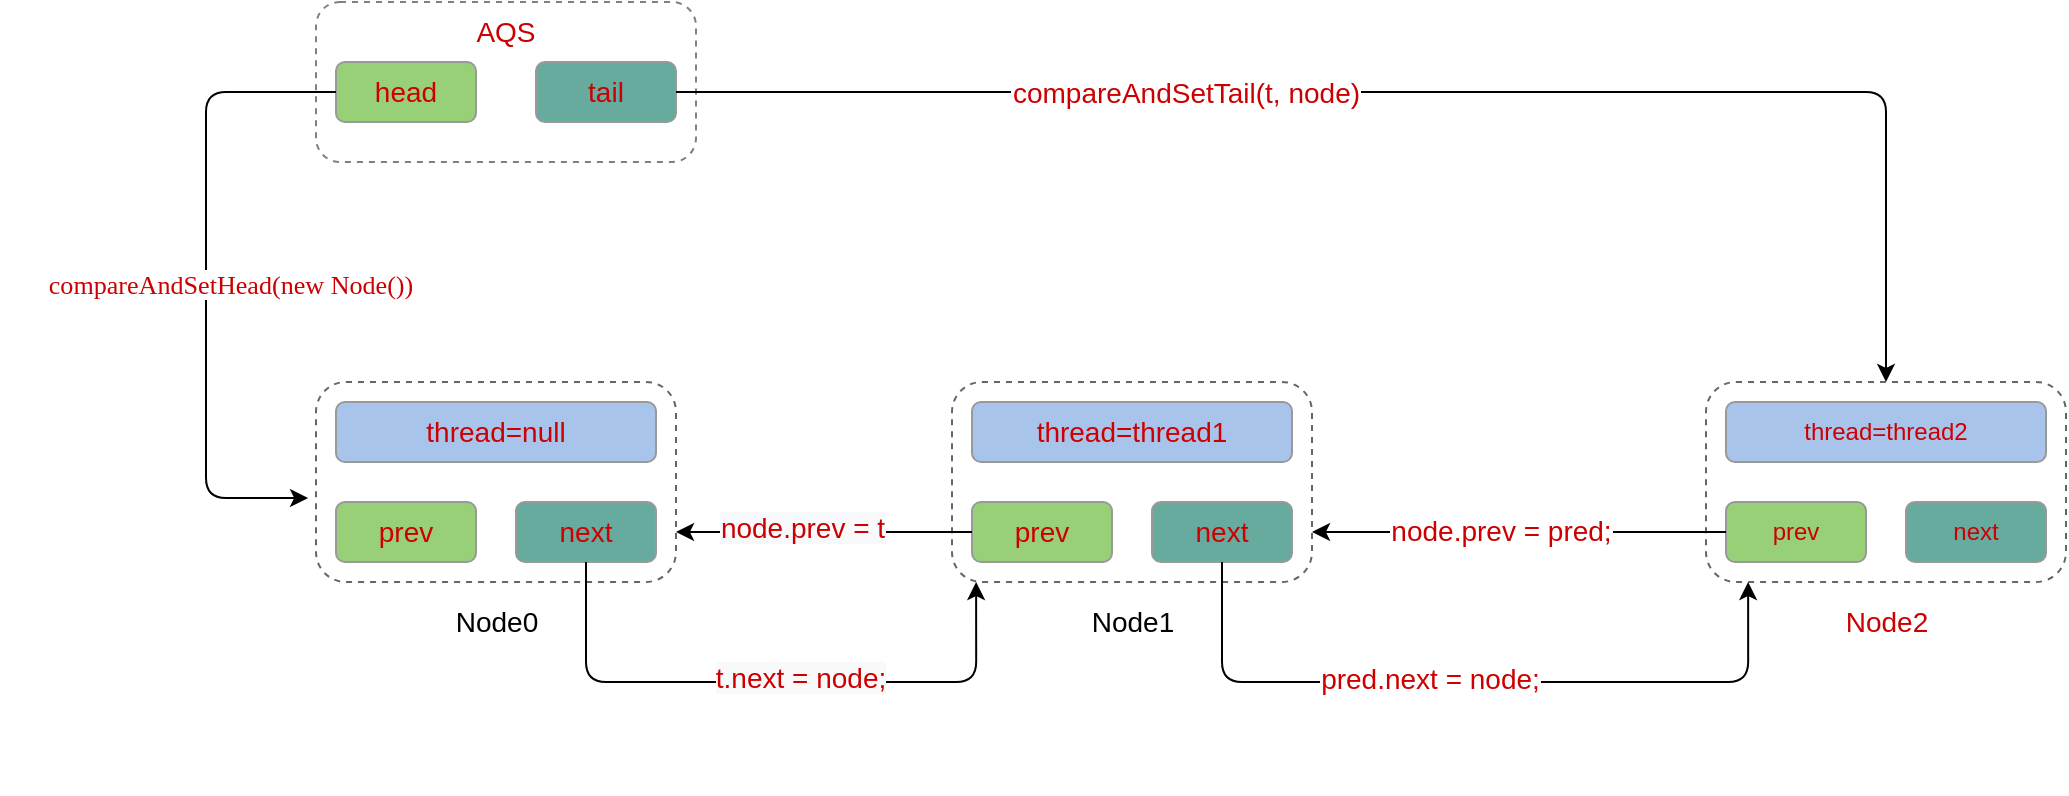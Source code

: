 <mxfile version="12.6.5" type="device"><diagram id="q2vs2ZWi9q5iCaGLid9Y" name="第 1 页"><mxGraphModel dx="1679" dy="494" grid="1" gridSize="10" guides="1" tooltips="1" connect="1" arrows="1" fold="1" page="1" pageScale="1" pageWidth="827" pageHeight="1169" math="0" shadow="0"><root><mxCell id="0"/><mxCell id="1" parent="0"/><mxCell id="AJmXOTcrWi9OLQcHwhXU-1" value="AQS" style="rounded=1;whiteSpace=wrap;html=1;dashed=1;strokeColor=#808080;fontSize=14;fontColor=#CC0000;fillColor=none;horizontal=1;verticalAlign=top;" vertex="1" parent="1"><mxGeometry x="85" y="530" width="190" height="80" as="geometry"/></mxCell><mxCell id="AJmXOTcrWi9OLQcHwhXU-2" value="head" style="rounded=1;whiteSpace=wrap;html=1;strokeColor=#999999;fillColor=#97D077;fontSize=14;fontColor=#CC0000;" vertex="1" parent="1"><mxGeometry x="95" y="560" width="70" height="30" as="geometry"/></mxCell><mxCell id="AJmXOTcrWi9OLQcHwhXU-3" value="tail" style="rounded=1;whiteSpace=wrap;html=1;strokeColor=#999999;fillColor=#67AB9F;fontSize=14;fontColor=#CC0000;" vertex="1" parent="1"><mxGeometry x="195" y="560" width="70" height="30" as="geometry"/></mxCell><mxCell id="AJmXOTcrWi9OLQcHwhXU-8" value="" style="rounded=1;whiteSpace=wrap;html=1;strokeColor=#666666;fillColor=none;fontSize=14;fontColor=#CC0000;dashed=1;" vertex="1" parent="1"><mxGeometry x="85" y="720" width="180" height="100" as="geometry"/></mxCell><mxCell id="AJmXOTcrWi9OLQcHwhXU-9" value="thread=null" style="rounded=1;whiteSpace=wrap;html=1;strokeColor=#999999;fillColor=#A9C4EB;fontSize=14;fontColor=#CC0000;" vertex="1" parent="1"><mxGeometry x="95" y="730" width="160" height="30" as="geometry"/></mxCell><mxCell id="AJmXOTcrWi9OLQcHwhXU-10" value="prev" style="rounded=1;whiteSpace=wrap;html=1;strokeColor=#999999;fillColor=#97D077;fontSize=14;fontColor=#CC0000;" vertex="1" parent="1"><mxGeometry x="95" y="780" width="70" height="30" as="geometry"/></mxCell><mxCell id="AJmXOTcrWi9OLQcHwhXU-11" value="next" style="rounded=1;whiteSpace=wrap;html=1;strokeColor=#999999;fillColor=#67AB9F;fontSize=14;fontColor=#CC0000;" vertex="1" parent="1"><mxGeometry x="185" y="780" width="70" height="30" as="geometry"/></mxCell><mxCell id="AJmXOTcrWi9OLQcHwhXU-12" value="Node0" style="text;html=1;align=center;verticalAlign=middle;resizable=0;points=[];autosize=1;fontSize=14;" vertex="1" parent="1"><mxGeometry x="145" y="830" width="60" height="20" as="geometry"/></mxCell><mxCell id="AJmXOTcrWi9OLQcHwhXU-15" value="" style="rounded=1;whiteSpace=wrap;html=1;strokeColor=#666666;fillColor=none;fontSize=14;fontColor=#CC0000;dashed=1;" vertex="1" parent="1"><mxGeometry x="403" y="720" width="180" height="100" as="geometry"/></mxCell><mxCell id="AJmXOTcrWi9OLQcHwhXU-16" value="thread=thread1" style="rounded=1;whiteSpace=wrap;html=1;strokeColor=#999999;fillColor=#A9C4EB;fontSize=14;fontColor=#CC0000;" vertex="1" parent="1"><mxGeometry x="413" y="730" width="160" height="30" as="geometry"/></mxCell><mxCell id="AJmXOTcrWi9OLQcHwhXU-17" value="prev" style="rounded=1;whiteSpace=wrap;html=1;strokeColor=#999999;fillColor=#97D077;fontSize=14;fontColor=#CC0000;" vertex="1" parent="1"><mxGeometry x="413" y="780" width="70" height="30" as="geometry"/></mxCell><mxCell id="AJmXOTcrWi9OLQcHwhXU-18" value="next" style="rounded=1;whiteSpace=wrap;html=1;strokeColor=#999999;fillColor=#67AB9F;fontSize=14;fontColor=#CC0000;" vertex="1" parent="1"><mxGeometry x="503" y="780" width="70" height="30" as="geometry"/></mxCell><mxCell id="AJmXOTcrWi9OLQcHwhXU-19" value="Node1" style="text;html=1;align=center;verticalAlign=middle;resizable=0;points=[];autosize=1;fontSize=14;" vertex="1" parent="1"><mxGeometry x="463" y="830" width="60" height="20" as="geometry"/></mxCell><mxCell id="AJmXOTcrWi9OLQcHwhXU-20" value="" style="endArrow=classic;html=1;fontSize=14;exitX=0;exitY=0.5;exitDx=0;exitDy=0;entryX=-0.022;entryY=0.58;entryDx=0;entryDy=0;entryPerimeter=0;edgeStyle=orthogonalEdgeStyle;" edge="1" parent="1" source="AJmXOTcrWi9OLQcHwhXU-2" target="AJmXOTcrWi9OLQcHwhXU-8"><mxGeometry width="50" height="50" relative="1" as="geometry"><mxPoint y="890" as="sourcePoint"/><mxPoint x="50" y="840" as="targetPoint"/><Array as="points"><mxPoint x="30" y="575"/><mxPoint x="30" y="778"/></Array></mxGeometry></mxCell><mxCell id="AJmXOTcrWi9OLQcHwhXU-21" value="" style="endArrow=classic;html=1;fontSize=14;entryX=1;entryY=0.75;entryDx=0;entryDy=0;exitX=0;exitY=0.5;exitDx=0;exitDy=0;" edge="1" parent="1" source="AJmXOTcrWi9OLQcHwhXU-17" target="AJmXOTcrWi9OLQcHwhXU-8"><mxGeometry width="50" height="50" relative="1" as="geometry"><mxPoint x="60" y="990" as="sourcePoint"/><mxPoint x="110" y="940" as="targetPoint"/></mxGeometry></mxCell><mxCell id="AJmXOTcrWi9OLQcHwhXU-29" value="&lt;span style=&quot;text-align: left ; background-color: rgb(248 , 249 , 250)&quot;&gt;node.prev = t&lt;/span&gt;" style="text;html=1;align=center;verticalAlign=middle;resizable=0;points=[];labelBackgroundColor=#ffffff;fontSize=14;fontColor=#CC0000;" vertex="1" connectable="0" parent="AJmXOTcrWi9OLQcHwhXU-21"><mxGeometry x="0.149" y="1" relative="1" as="geometry"><mxPoint y="-3" as="offset"/></mxGeometry></mxCell><mxCell id="AJmXOTcrWi9OLQcHwhXU-22" value="" style="endArrow=classic;html=1;fontSize=14;exitX=0.5;exitY=1;exitDx=0;exitDy=0;entryX=0.067;entryY=1;entryDx=0;entryDy=0;entryPerimeter=0;edgeStyle=orthogonalEdgeStyle;" edge="1" parent="1" source="AJmXOTcrWi9OLQcHwhXU-11" target="AJmXOTcrWi9OLQcHwhXU-15"><mxGeometry width="50" height="50" relative="1" as="geometry"><mxPoint x="290" y="950" as="sourcePoint"/><mxPoint x="340" y="900" as="targetPoint"/><Array as="points"><mxPoint x="220" y="870"/><mxPoint x="415" y="870"/></Array></mxGeometry></mxCell><mxCell id="AJmXOTcrWi9OLQcHwhXU-33" value="&lt;span style=&quot;text-align: left ; background-color: rgb(248 , 249 , 250)&quot;&gt;t.next = node;&lt;/span&gt;" style="text;html=1;align=center;verticalAlign=middle;resizable=0;points=[];labelBackgroundColor=#ffffff;fontSize=14;fontColor=#CC0000;" vertex="1" connectable="0" parent="AJmXOTcrWi9OLQcHwhXU-22"><mxGeometry x="0.095" y="2" relative="1" as="geometry"><mxPoint as="offset"/></mxGeometry></mxCell><mxCell id="AJmXOTcrWi9OLQcHwhXU-23" value="" style="endArrow=classic;html=1;fontSize=14;exitX=1;exitY=0.5;exitDx=0;exitDy=0;entryX=0.5;entryY=0;entryDx=0;entryDy=0;edgeStyle=orthogonalEdgeStyle;" edge="1" parent="1" source="AJmXOTcrWi9OLQcHwhXU-3" target="AJmXOTcrWi9OLQcHwhXU-35"><mxGeometry width="50" height="50" relative="1" as="geometry"><mxPoint x="400" y="680" as="sourcePoint"/><mxPoint x="450" y="630" as="targetPoint"/></mxGeometry></mxCell><mxCell id="AJmXOTcrWi9OLQcHwhXU-49" value="compareAndSetTail(t, node)" style="text;align=center;verticalAlign=middle;resizable=0;points=[];labelBackgroundColor=#ffffff;fontSize=14;fontColor=#CC0000;" vertex="1" connectable="0" parent="AJmXOTcrWi9OLQcHwhXU-23"><mxGeometry x="-0.32" y="1" relative="1" as="geometry"><mxPoint as="offset"/></mxGeometry></mxCell><mxCell id="AJmXOTcrWi9OLQcHwhXU-24" value="&lt;pre style=&quot;background-color: rgb(255, 255, 255); font-family: &amp;quot;jetbrains mono&amp;quot;; font-size: 9.8pt;&quot;&gt;compareAndSetHead(&lt;span style=&quot;&quot;&gt;new &lt;/span&gt;Node())&lt;/pre&gt;" style="text;html=1;align=center;verticalAlign=middle;resizable=0;points=[];autosize=1;fontSize=14;fontColor=#CC0000;" vertex="1" parent="1"><mxGeometry x="-73" y="646" width="230" height="50" as="geometry"/></mxCell><mxCell id="AJmXOTcrWi9OLQcHwhXU-35" value="" style="rounded=1;whiteSpace=wrap;html=1;strokeColor=#666666;fillColor=none;fontSize=12;fontColor=#CC0000;dashed=1;" vertex="1" parent="1"><mxGeometry x="780" y="720" width="180" height="100" as="geometry"/></mxCell><mxCell id="AJmXOTcrWi9OLQcHwhXU-36" value="thread=thread2" style="rounded=1;whiteSpace=wrap;html=1;strokeColor=#999999;fillColor=#A9C4EB;fontSize=12;fontColor=#CC0000;" vertex="1" parent="1"><mxGeometry x="790" y="730" width="160" height="30" as="geometry"/></mxCell><mxCell id="AJmXOTcrWi9OLQcHwhXU-37" value="prev" style="rounded=1;whiteSpace=wrap;html=1;strokeColor=#999999;fillColor=#97D077;fontSize=12;fontColor=#CC0000;" vertex="1" parent="1"><mxGeometry x="790" y="780" width="70" height="30" as="geometry"/></mxCell><mxCell id="AJmXOTcrWi9OLQcHwhXU-38" value="next" style="rounded=1;whiteSpace=wrap;html=1;strokeColor=#999999;fillColor=#67AB9F;fontSize=12;fontColor=#CC0000;" vertex="1" parent="1"><mxGeometry x="880" y="780" width="70" height="30" as="geometry"/></mxCell><mxCell id="AJmXOTcrWi9OLQcHwhXU-42" value="Node2" style="text;html=1;align=center;verticalAlign=middle;resizable=0;points=[];autosize=1;fontSize=14;fontColor=#CC0000;" vertex="1" parent="1"><mxGeometry x="840" y="830" width="60" height="20" as="geometry"/></mxCell><mxCell id="AJmXOTcrWi9OLQcHwhXU-43" value="" style="endArrow=classic;html=1;fontSize=14;fontColor=#CC0000;exitX=0;exitY=0.5;exitDx=0;exitDy=0;entryX=1;entryY=0.75;entryDx=0;entryDy=0;" edge="1" parent="1" source="AJmXOTcrWi9OLQcHwhXU-37" target="AJmXOTcrWi9OLQcHwhXU-15"><mxGeometry width="50" height="50" relative="1" as="geometry"><mxPoint x="690" y="940" as="sourcePoint"/><mxPoint x="740" y="890" as="targetPoint"/></mxGeometry></mxCell><mxCell id="AJmXOTcrWi9OLQcHwhXU-44" value="node.prev = pred;" style="text;align=center;verticalAlign=middle;resizable=0;points=[];labelBackgroundColor=#ffffff;fontSize=14;fontColor=#CC0000;" vertex="1" connectable="0" parent="AJmXOTcrWi9OLQcHwhXU-43"><mxGeometry x="-0.126" y="3" relative="1" as="geometry"><mxPoint x="-22" y="-5" as="offset"/></mxGeometry></mxCell><mxCell id="AJmXOTcrWi9OLQcHwhXU-45" value="&lt;pre style=&quot;background-color: rgb(255 , 255 , 255) ; color: rgb(8 , 8 , 8) ; font-family: &amp;#34;jetbrains mono&amp;#34; ; font-size: 9.8pt&quot;&gt;&lt;br&gt;&lt;/pre&gt;" style="text;html=1;align=center;verticalAlign=middle;resizable=0;points=[];autosize=1;fontSize=14;fontColor=#CC0000;" vertex="1" parent="1"><mxGeometry x="679" y="876" width="20" height="50" as="geometry"/></mxCell><mxCell id="AJmXOTcrWi9OLQcHwhXU-47" value="" style="endArrow=classic;html=1;fontSize=14;fontColor=#CC0000;entryX=0.117;entryY=1;entryDx=0;entryDy=0;entryPerimeter=0;edgeStyle=orthogonalEdgeStyle;" edge="1" parent="1" source="AJmXOTcrWi9OLQcHwhXU-18" target="AJmXOTcrWi9OLQcHwhXU-35"><mxGeometry width="50" height="50" relative="1" as="geometry"><mxPoint x="660" y="970" as="sourcePoint"/><mxPoint x="710" y="920" as="targetPoint"/><Array as="points"><mxPoint x="538" y="870"/><mxPoint x="801" y="870"/></Array></mxGeometry></mxCell><mxCell id="AJmXOTcrWi9OLQcHwhXU-48" value="pred.next = node;" style="text;align=center;verticalAlign=middle;resizable=0;points=[];labelBackgroundColor=#ffffff;fontSize=14;fontColor=#CC0000;" vertex="1" connectable="0" parent="AJmXOTcrWi9OLQcHwhXU-47"><mxGeometry x="-0.121" y="3" relative="1" as="geometry"><mxPoint as="offset"/></mxGeometry></mxCell></root></mxGraphModel></diagram></mxfile>
